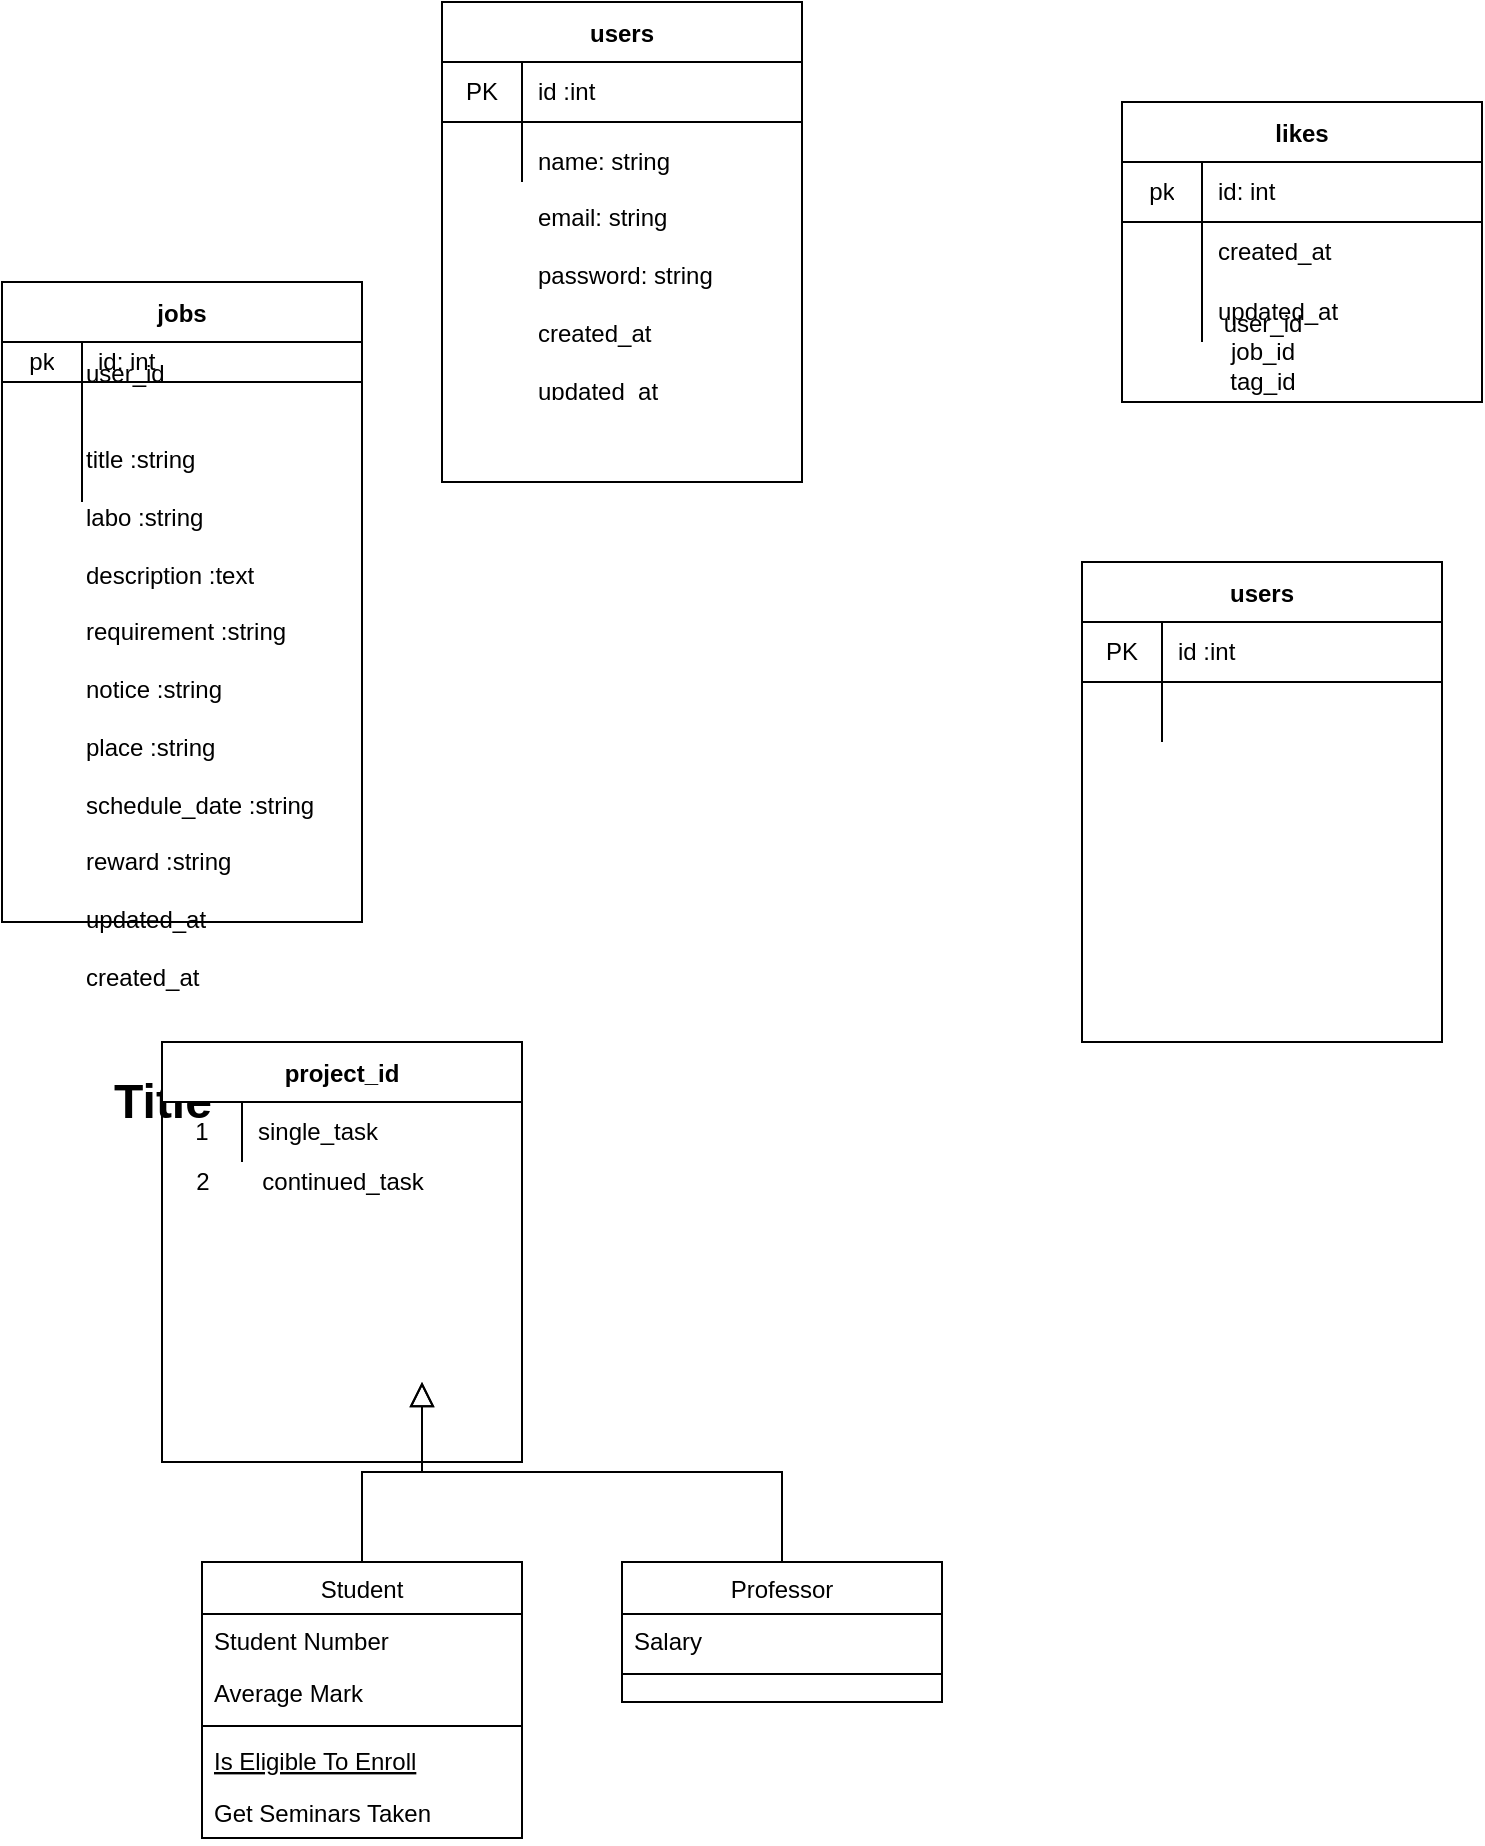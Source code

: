 <mxfile version="15.0.6" type="github">
  <diagram id="C5RBs43oDa-KdzZeNtuy" name="Page-1">
    <mxGraphModel dx="946" dy="1783" grid="1" gridSize="10" guides="1" tooltips="1" connect="1" arrows="1" fold="1" page="1" pageScale="1" pageWidth="827" pageHeight="1169" math="0" shadow="0">
      <root>
        <mxCell id="WIyWlLk6GJQsqaUBKTNV-0" />
        <mxCell id="WIyWlLk6GJQsqaUBKTNV-1" parent="WIyWlLk6GJQsqaUBKTNV-0" />
        <mxCell id="zkfFHV4jXpPFQw0GAbJ--6" value="Student" style="swimlane;fontStyle=0;align=center;verticalAlign=top;childLayout=stackLayout;horizontal=1;startSize=26;horizontalStack=0;resizeParent=1;resizeLast=0;collapsible=1;marginBottom=0;rounded=0;shadow=0;strokeWidth=1;" parent="WIyWlLk6GJQsqaUBKTNV-1" vertex="1">
          <mxGeometry x="120" y="360" width="160" height="138" as="geometry">
            <mxRectangle x="130" y="380" width="160" height="26" as="alternateBounds" />
          </mxGeometry>
        </mxCell>
        <mxCell id="zkfFHV4jXpPFQw0GAbJ--7" value="Student Number" style="text;align=left;verticalAlign=top;spacingLeft=4;spacingRight=4;overflow=hidden;rotatable=0;points=[[0,0.5],[1,0.5]];portConstraint=eastwest;" parent="zkfFHV4jXpPFQw0GAbJ--6" vertex="1">
          <mxGeometry y="26" width="160" height="26" as="geometry" />
        </mxCell>
        <mxCell id="zkfFHV4jXpPFQw0GAbJ--8" value="Average Mark" style="text;align=left;verticalAlign=top;spacingLeft=4;spacingRight=4;overflow=hidden;rotatable=0;points=[[0,0.5],[1,0.5]];portConstraint=eastwest;rounded=0;shadow=0;html=0;" parent="zkfFHV4jXpPFQw0GAbJ--6" vertex="1">
          <mxGeometry y="52" width="160" height="26" as="geometry" />
        </mxCell>
        <mxCell id="zkfFHV4jXpPFQw0GAbJ--9" value="" style="line;html=1;strokeWidth=1;align=left;verticalAlign=middle;spacingTop=-1;spacingLeft=3;spacingRight=3;rotatable=0;labelPosition=right;points=[];portConstraint=eastwest;" parent="zkfFHV4jXpPFQw0GAbJ--6" vertex="1">
          <mxGeometry y="78" width="160" height="8" as="geometry" />
        </mxCell>
        <mxCell id="zkfFHV4jXpPFQw0GAbJ--10" value="Is Eligible To Enroll" style="text;align=left;verticalAlign=top;spacingLeft=4;spacingRight=4;overflow=hidden;rotatable=0;points=[[0,0.5],[1,0.5]];portConstraint=eastwest;fontStyle=4" parent="zkfFHV4jXpPFQw0GAbJ--6" vertex="1">
          <mxGeometry y="86" width="160" height="26" as="geometry" />
        </mxCell>
        <mxCell id="zkfFHV4jXpPFQw0GAbJ--11" value="Get Seminars Taken" style="text;align=left;verticalAlign=top;spacingLeft=4;spacingRight=4;overflow=hidden;rotatable=0;points=[[0,0.5],[1,0.5]];portConstraint=eastwest;" parent="zkfFHV4jXpPFQw0GAbJ--6" vertex="1">
          <mxGeometry y="112" width="160" height="26" as="geometry" />
        </mxCell>
        <mxCell id="zkfFHV4jXpPFQw0GAbJ--12" value="" style="endArrow=block;endSize=10;endFill=0;shadow=0;strokeWidth=1;rounded=0;edgeStyle=elbowEdgeStyle;elbow=vertical;" parent="WIyWlLk6GJQsqaUBKTNV-1" source="zkfFHV4jXpPFQw0GAbJ--6" edge="1">
          <mxGeometry width="160" relative="1" as="geometry">
            <mxPoint x="200" y="203" as="sourcePoint" />
            <mxPoint x="230.0" y="270.0" as="targetPoint" />
          </mxGeometry>
        </mxCell>
        <mxCell id="zkfFHV4jXpPFQw0GAbJ--13" value="Professor" style="swimlane;fontStyle=0;align=center;verticalAlign=top;childLayout=stackLayout;horizontal=1;startSize=26;horizontalStack=0;resizeParent=1;resizeLast=0;collapsible=1;marginBottom=0;rounded=0;shadow=0;strokeWidth=1;" parent="WIyWlLk6GJQsqaUBKTNV-1" vertex="1">
          <mxGeometry x="330" y="360" width="160" height="70" as="geometry">
            <mxRectangle x="340" y="380" width="170" height="26" as="alternateBounds" />
          </mxGeometry>
        </mxCell>
        <mxCell id="zkfFHV4jXpPFQw0GAbJ--14" value="Salary" style="text;align=left;verticalAlign=top;spacingLeft=4;spacingRight=4;overflow=hidden;rotatable=0;points=[[0,0.5],[1,0.5]];portConstraint=eastwest;" parent="zkfFHV4jXpPFQw0GAbJ--13" vertex="1">
          <mxGeometry y="26" width="160" height="26" as="geometry" />
        </mxCell>
        <mxCell id="zkfFHV4jXpPFQw0GAbJ--15" value="" style="line;html=1;strokeWidth=1;align=left;verticalAlign=middle;spacingTop=-1;spacingLeft=3;spacingRight=3;rotatable=0;labelPosition=right;points=[];portConstraint=eastwest;" parent="zkfFHV4jXpPFQw0GAbJ--13" vertex="1">
          <mxGeometry y="52" width="160" height="8" as="geometry" />
        </mxCell>
        <mxCell id="zkfFHV4jXpPFQw0GAbJ--16" value="" style="endArrow=block;endSize=10;endFill=0;shadow=0;strokeWidth=1;rounded=0;edgeStyle=elbowEdgeStyle;elbow=vertical;" parent="WIyWlLk6GJQsqaUBKTNV-1" source="zkfFHV4jXpPFQw0GAbJ--13" edge="1">
          <mxGeometry width="160" relative="1" as="geometry">
            <mxPoint x="210" y="373" as="sourcePoint" />
            <mxPoint x="230.0" y="270.0" as="targetPoint" />
          </mxGeometry>
        </mxCell>
        <mxCell id="yDLubpOiYNC0qh8qgbHi-18" value="users" style="shape=table;startSize=30;container=1;collapsible=0;childLayout=tableLayout;fixedRows=1;rowLines=0;fontStyle=1;align=center;pointerEvents=1;strokeColor=#000000;" vertex="1" parent="WIyWlLk6GJQsqaUBKTNV-1">
          <mxGeometry x="240" y="-420" width="180" height="240" as="geometry" />
        </mxCell>
        <mxCell id="yDLubpOiYNC0qh8qgbHi-19" value="" style="shape=partialRectangle;html=1;whiteSpace=wrap;collapsible=0;dropTarget=0;pointerEvents=1;fillColor=none;top=0;left=0;bottom=1;right=0;points=[[0,0.5],[1,0.5]];portConstraint=eastwest;" vertex="1" parent="yDLubpOiYNC0qh8qgbHi-18">
          <mxGeometry y="30" width="180" height="30" as="geometry" />
        </mxCell>
        <mxCell id="yDLubpOiYNC0qh8qgbHi-20" value="PK" style="shape=partialRectangle;html=1;whiteSpace=wrap;connectable=0;fillColor=none;top=0;left=0;bottom=0;right=0;overflow=hidden;pointerEvents=1;" vertex="1" parent="yDLubpOiYNC0qh8qgbHi-19">
          <mxGeometry width="40" height="30" as="geometry" />
        </mxCell>
        <mxCell id="yDLubpOiYNC0qh8qgbHi-21" value="id :int" style="shape=partialRectangle;html=1;whiteSpace=wrap;connectable=0;fillColor=none;top=0;left=0;bottom=0;right=0;align=left;spacingLeft=6;overflow=hidden;pointerEvents=1;" vertex="1" parent="yDLubpOiYNC0qh8qgbHi-19">
          <mxGeometry x="40" width="140" height="30" as="geometry" />
        </mxCell>
        <mxCell id="yDLubpOiYNC0qh8qgbHi-22" value="" style="shape=partialRectangle;html=1;whiteSpace=wrap;collapsible=0;dropTarget=0;pointerEvents=1;fillColor=none;top=0;left=0;bottom=0;right=0;points=[[0,0.5],[1,0.5]];portConstraint=eastwest;" vertex="1" parent="yDLubpOiYNC0qh8qgbHi-18">
          <mxGeometry y="60" width="180" height="30" as="geometry" />
        </mxCell>
        <mxCell id="yDLubpOiYNC0qh8qgbHi-23" value="" style="shape=partialRectangle;html=1;whiteSpace=wrap;connectable=0;fillColor=none;top=0;left=0;bottom=0;right=0;overflow=hidden;pointerEvents=1;" vertex="1" parent="yDLubpOiYNC0qh8qgbHi-22">
          <mxGeometry width="40" height="30" as="geometry" />
        </mxCell>
        <mxCell id="yDLubpOiYNC0qh8qgbHi-24" value="" style="shape=partialRectangle;html=1;whiteSpace=wrap;connectable=0;fillColor=none;top=0;left=0;bottom=0;right=0;align=left;spacingLeft=6;overflow=hidden;pointerEvents=1;" vertex="1" parent="yDLubpOiYNC0qh8qgbHi-22">
          <mxGeometry x="40" width="140" height="30" as="geometry" />
        </mxCell>
        <mxCell id="yDLubpOiYNC0qh8qgbHi-30" value="&lt;span&gt;name: string&lt;br&gt;&lt;br&gt;email: string&lt;/span&gt;&lt;br&gt;&lt;br&gt;password: string&lt;br style=&quot;padding: 0px ; margin: 0px&quot;&gt;&amp;nbsp;&lt;br style=&quot;padding: 0px ; margin: 0px&quot;&gt;created_at&lt;br style=&quot;padding: 0px ; margin: 0px&quot;&gt;&lt;br style=&quot;padding: 0px ; margin: 0px&quot;&gt;updated_at&lt;div style=&quot;padding: 0px ; margin: 0px&quot;&gt;&lt;br style=&quot;padding: 0px ; margin: 0px&quot;&gt;&lt;/div&gt;&lt;div style=&quot;padding: 0px ; margin: 0px&quot;&gt;&lt;br style=&quot;padding: 0px ; margin: 0px&quot;&gt;&lt;/div&gt;" style="shape=partialRectangle;html=1;whiteSpace=wrap;connectable=0;fillColor=none;top=0;left=0;bottom=0;right=0;align=left;spacingLeft=6;overflow=hidden;pointerEvents=1;" vertex="1" parent="WIyWlLk6GJQsqaUBKTNV-1">
          <mxGeometry x="280" y="-350" width="150" height="130" as="geometry" />
        </mxCell>
        <mxCell id="yDLubpOiYNC0qh8qgbHi-33" value="likes" style="shape=table;startSize=30;container=1;collapsible=0;childLayout=tableLayout;fixedRows=1;rowLines=0;fontStyle=1;align=center;pointerEvents=1;strokeColor=#000000;" vertex="1" parent="WIyWlLk6GJQsqaUBKTNV-1">
          <mxGeometry x="580" y="-370" width="180" height="150" as="geometry" />
        </mxCell>
        <mxCell id="yDLubpOiYNC0qh8qgbHi-34" value="" style="shape=partialRectangle;html=1;whiteSpace=wrap;collapsible=0;dropTarget=0;pointerEvents=1;fillColor=none;top=0;left=0;bottom=1;right=0;points=[[0,0.5],[1,0.5]];portConstraint=eastwest;" vertex="1" parent="yDLubpOiYNC0qh8qgbHi-33">
          <mxGeometry y="30" width="180" height="30" as="geometry" />
        </mxCell>
        <mxCell id="yDLubpOiYNC0qh8qgbHi-35" value="pk" style="shape=partialRectangle;html=1;whiteSpace=wrap;connectable=0;fillColor=none;top=0;left=0;bottom=0;right=0;overflow=hidden;pointerEvents=1;" vertex="1" parent="yDLubpOiYNC0qh8qgbHi-34">
          <mxGeometry width="40" height="30" as="geometry" />
        </mxCell>
        <mxCell id="yDLubpOiYNC0qh8qgbHi-36" value="id: int" style="shape=partialRectangle;html=1;whiteSpace=wrap;connectable=0;fillColor=none;top=0;left=0;bottom=0;right=0;align=left;spacingLeft=6;overflow=hidden;pointerEvents=1;" vertex="1" parent="yDLubpOiYNC0qh8qgbHi-34">
          <mxGeometry x="40" width="140" height="30" as="geometry" />
        </mxCell>
        <mxCell id="yDLubpOiYNC0qh8qgbHi-37" value="" style="shape=partialRectangle;html=1;whiteSpace=wrap;collapsible=0;dropTarget=0;pointerEvents=1;fillColor=none;top=0;left=0;bottom=0;right=0;points=[[0,0.5],[1,0.5]];portConstraint=eastwest;" vertex="1" parent="yDLubpOiYNC0qh8qgbHi-33">
          <mxGeometry y="60" width="180" height="30" as="geometry" />
        </mxCell>
        <mxCell id="yDLubpOiYNC0qh8qgbHi-38" value="" style="shape=partialRectangle;html=1;whiteSpace=wrap;connectable=0;fillColor=none;top=0;left=0;bottom=0;right=0;overflow=hidden;pointerEvents=1;" vertex="1" parent="yDLubpOiYNC0qh8qgbHi-37">
          <mxGeometry width="40" height="30" as="geometry" />
        </mxCell>
        <mxCell id="yDLubpOiYNC0qh8qgbHi-39" value="created_at" style="shape=partialRectangle;html=1;whiteSpace=wrap;connectable=0;fillColor=none;top=0;left=0;bottom=0;right=0;align=left;spacingLeft=6;overflow=hidden;pointerEvents=1;" vertex="1" parent="yDLubpOiYNC0qh8qgbHi-37">
          <mxGeometry x="40" width="140" height="30" as="geometry" />
        </mxCell>
        <mxCell id="yDLubpOiYNC0qh8qgbHi-40" value="" style="shape=partialRectangle;html=1;whiteSpace=wrap;collapsible=0;dropTarget=0;pointerEvents=1;fillColor=none;top=0;left=0;bottom=0;right=0;points=[[0,0.5],[1,0.5]];portConstraint=eastwest;" vertex="1" parent="yDLubpOiYNC0qh8qgbHi-33">
          <mxGeometry y="90" width="180" height="30" as="geometry" />
        </mxCell>
        <mxCell id="yDLubpOiYNC0qh8qgbHi-41" value="" style="shape=partialRectangle;html=1;whiteSpace=wrap;connectable=0;fillColor=none;top=0;left=0;bottom=0;right=0;overflow=hidden;pointerEvents=1;" vertex="1" parent="yDLubpOiYNC0qh8qgbHi-40">
          <mxGeometry width="40" height="30" as="geometry" />
        </mxCell>
        <mxCell id="yDLubpOiYNC0qh8qgbHi-42" value="updated_at" style="shape=partialRectangle;html=1;whiteSpace=wrap;connectable=0;fillColor=none;top=0;left=0;bottom=0;right=0;align=left;spacingLeft=6;overflow=hidden;pointerEvents=1;" vertex="1" parent="yDLubpOiYNC0qh8qgbHi-40">
          <mxGeometry x="40" width="140" height="30" as="geometry" />
        </mxCell>
        <mxCell id="yDLubpOiYNC0qh8qgbHi-43" value="jobs" style="shape=table;startSize=30;container=1;collapsible=0;childLayout=tableLayout;fixedRows=1;rowLines=0;fontStyle=1;align=center;pointerEvents=1;strokeColor=#000000;" vertex="1" parent="WIyWlLk6GJQsqaUBKTNV-1">
          <mxGeometry x="20" y="-280" width="180" height="320" as="geometry" />
        </mxCell>
        <mxCell id="yDLubpOiYNC0qh8qgbHi-44" value="" style="shape=partialRectangle;html=1;whiteSpace=wrap;collapsible=0;dropTarget=0;pointerEvents=1;fillColor=none;top=0;left=0;bottom=1;right=0;points=[[0,0.5],[1,0.5]];portConstraint=eastwest;" vertex="1" parent="yDLubpOiYNC0qh8qgbHi-43">
          <mxGeometry y="30" width="180" height="20" as="geometry" />
        </mxCell>
        <mxCell id="yDLubpOiYNC0qh8qgbHi-45" value="pk" style="shape=partialRectangle;html=1;whiteSpace=wrap;connectable=0;fillColor=none;top=0;left=0;bottom=0;right=0;overflow=hidden;pointerEvents=1;" vertex="1" parent="yDLubpOiYNC0qh8qgbHi-44">
          <mxGeometry width="40" height="20" as="geometry" />
        </mxCell>
        <mxCell id="yDLubpOiYNC0qh8qgbHi-46" value="id: int" style="shape=partialRectangle;html=1;whiteSpace=wrap;connectable=0;fillColor=none;top=0;left=0;bottom=0;right=0;align=left;spacingLeft=6;overflow=hidden;pointerEvents=1;" vertex="1" parent="yDLubpOiYNC0qh8qgbHi-44">
          <mxGeometry x="40" width="140" height="20" as="geometry" />
        </mxCell>
        <mxCell id="yDLubpOiYNC0qh8qgbHi-47" value="" style="shape=partialRectangle;html=1;whiteSpace=wrap;collapsible=0;dropTarget=0;pointerEvents=1;fillColor=none;top=0;left=0;bottom=0;right=0;points=[[0,0.5],[1,0.5]];portConstraint=eastwest;" vertex="1" parent="yDLubpOiYNC0qh8qgbHi-43">
          <mxGeometry y="50" width="180" height="30" as="geometry" />
        </mxCell>
        <mxCell id="yDLubpOiYNC0qh8qgbHi-48" value="" style="shape=partialRectangle;html=1;whiteSpace=wrap;connectable=0;fillColor=none;top=0;left=0;bottom=0;right=0;overflow=hidden;pointerEvents=1;" vertex="1" parent="yDLubpOiYNC0qh8qgbHi-47">
          <mxGeometry width="40" height="30" as="geometry" />
        </mxCell>
        <mxCell id="yDLubpOiYNC0qh8qgbHi-49" value="" style="shape=partialRectangle;html=1;whiteSpace=wrap;connectable=0;fillColor=none;top=0;left=0;bottom=0;right=0;align=left;spacingLeft=6;overflow=hidden;pointerEvents=1;" vertex="1" parent="yDLubpOiYNC0qh8qgbHi-47">
          <mxGeometry x="40" width="140" height="30" as="geometry" />
        </mxCell>
        <mxCell id="yDLubpOiYNC0qh8qgbHi-50" value="" style="shape=partialRectangle;html=1;whiteSpace=wrap;collapsible=0;dropTarget=0;pointerEvents=1;fillColor=none;top=0;left=0;bottom=0;right=0;points=[[0,0.5],[1,0.5]];portConstraint=eastwest;" vertex="1" parent="yDLubpOiYNC0qh8qgbHi-43">
          <mxGeometry y="80" width="180" height="30" as="geometry" />
        </mxCell>
        <mxCell id="yDLubpOiYNC0qh8qgbHi-51" value="" style="shape=partialRectangle;html=1;whiteSpace=wrap;connectable=0;fillColor=none;top=0;left=0;bottom=0;right=0;overflow=hidden;pointerEvents=1;" vertex="1" parent="yDLubpOiYNC0qh8qgbHi-50">
          <mxGeometry width="40" height="30" as="geometry" />
        </mxCell>
        <mxCell id="yDLubpOiYNC0qh8qgbHi-52" value="" style="shape=partialRectangle;html=1;whiteSpace=wrap;connectable=0;fillColor=none;top=0;left=0;bottom=0;right=0;align=left;spacingLeft=6;overflow=hidden;pointerEvents=1;" vertex="1" parent="yDLubpOiYNC0qh8qgbHi-50">
          <mxGeometry x="40" width="140" height="30" as="geometry" />
        </mxCell>
        <mxCell id="yDLubpOiYNC0qh8qgbHi-53" value="&lt;br&gt;&lt;br&gt;&lt;br&gt;user_id&lt;br&gt;&lt;br&gt;&lt;br&gt;title :string&lt;br&gt;&lt;br&gt;labo :string&lt;br&gt;&lt;br&gt;description :text&lt;br&gt;&lt;br&gt;requirement :string&lt;br&gt;&lt;br&gt;notice :string&lt;br&gt;&lt;br&gt;place :string&lt;br&gt;&lt;br&gt;schedule_date :string&lt;br&gt;&lt;br&gt;reward :string&lt;br&gt;&lt;br&gt;updated_at&lt;br&gt;&lt;br&gt;created_at" style="text;html=1;align=left;verticalAlign=middle;resizable=0;points=[];autosize=1;strokeColor=none;fillColor=none;" vertex="1" parent="WIyWlLk6GJQsqaUBKTNV-1">
          <mxGeometry x="60" y="-285" width="130" height="360" as="geometry" />
        </mxCell>
        <mxCell id="yDLubpOiYNC0qh8qgbHi-57" value="user_id&lt;br&gt;job_id&lt;br&gt;tag_id" style="text;html=1;align=center;verticalAlign=middle;resizable=0;points=[];autosize=1;strokeColor=none;fillColor=none;" vertex="1" parent="WIyWlLk6GJQsqaUBKTNV-1">
          <mxGeometry x="625" y="-270" width="50" height="50" as="geometry" />
        </mxCell>
        <mxCell id="yDLubpOiYNC0qh8qgbHi-60" value="users" style="shape=table;startSize=30;container=1;collapsible=0;childLayout=tableLayout;fixedRows=1;rowLines=0;fontStyle=1;align=center;pointerEvents=1;strokeColor=#000000;" vertex="1" parent="WIyWlLk6GJQsqaUBKTNV-1">
          <mxGeometry x="560" y="-140" width="180" height="240" as="geometry" />
        </mxCell>
        <mxCell id="yDLubpOiYNC0qh8qgbHi-61" value="" style="shape=partialRectangle;html=1;whiteSpace=wrap;collapsible=0;dropTarget=0;pointerEvents=1;fillColor=none;top=0;left=0;bottom=1;right=0;points=[[0,0.5],[1,0.5]];portConstraint=eastwest;" vertex="1" parent="yDLubpOiYNC0qh8qgbHi-60">
          <mxGeometry y="30" width="180" height="30" as="geometry" />
        </mxCell>
        <mxCell id="yDLubpOiYNC0qh8qgbHi-62" value="PK" style="shape=partialRectangle;html=1;whiteSpace=wrap;connectable=0;fillColor=none;top=0;left=0;bottom=0;right=0;overflow=hidden;pointerEvents=1;" vertex="1" parent="yDLubpOiYNC0qh8qgbHi-61">
          <mxGeometry width="40" height="30" as="geometry" />
        </mxCell>
        <mxCell id="yDLubpOiYNC0qh8qgbHi-63" value="id :int" style="shape=partialRectangle;html=1;whiteSpace=wrap;connectable=0;fillColor=none;top=0;left=0;bottom=0;right=0;align=left;spacingLeft=6;overflow=hidden;pointerEvents=1;" vertex="1" parent="yDLubpOiYNC0qh8qgbHi-61">
          <mxGeometry x="40" width="140" height="30" as="geometry" />
        </mxCell>
        <mxCell id="yDLubpOiYNC0qh8qgbHi-64" value="" style="shape=partialRectangle;html=1;whiteSpace=wrap;collapsible=0;dropTarget=0;pointerEvents=1;fillColor=none;top=0;left=0;bottom=0;right=0;points=[[0,0.5],[1,0.5]];portConstraint=eastwest;" vertex="1" parent="yDLubpOiYNC0qh8qgbHi-60">
          <mxGeometry y="60" width="180" height="30" as="geometry" />
        </mxCell>
        <mxCell id="yDLubpOiYNC0qh8qgbHi-65" value="" style="shape=partialRectangle;html=1;whiteSpace=wrap;connectable=0;fillColor=none;top=0;left=0;bottom=0;right=0;overflow=hidden;pointerEvents=1;" vertex="1" parent="yDLubpOiYNC0qh8qgbHi-64">
          <mxGeometry width="40" height="30" as="geometry" />
        </mxCell>
        <mxCell id="yDLubpOiYNC0qh8qgbHi-66" value="" style="shape=partialRectangle;html=1;whiteSpace=wrap;connectable=0;fillColor=none;top=0;left=0;bottom=0;right=0;align=left;spacingLeft=6;overflow=hidden;pointerEvents=1;" vertex="1" parent="yDLubpOiYNC0qh8qgbHi-64">
          <mxGeometry x="40" width="140" height="30" as="geometry" />
        </mxCell>
        <mxCell id="yDLubpOiYNC0qh8qgbHi-67" value="Title" style="text;strokeColor=none;fillColor=none;html=1;fontSize=24;fontStyle=1;verticalAlign=middle;align=center;" vertex="1" parent="WIyWlLk6GJQsqaUBKTNV-1">
          <mxGeometry x="50" y="110" width="100" height="40" as="geometry" />
        </mxCell>
        <mxCell id="yDLubpOiYNC0qh8qgbHi-68" value="project_id" style="shape=table;startSize=30;container=1;collapsible=0;childLayout=tableLayout;fixedRows=1;rowLines=0;fontStyle=1;align=center;pointerEvents=1;strokeColor=#000000;" vertex="1" parent="WIyWlLk6GJQsqaUBKTNV-1">
          <mxGeometry x="100" y="100" width="180" height="210" as="geometry" />
        </mxCell>
        <mxCell id="yDLubpOiYNC0qh8qgbHi-72" value="" style="shape=partialRectangle;html=1;whiteSpace=wrap;collapsible=0;dropTarget=0;pointerEvents=1;fillColor=none;top=0;left=0;bottom=0;right=0;points=[[0,0.5],[1,0.5]];portConstraint=eastwest;" vertex="1" parent="yDLubpOiYNC0qh8qgbHi-68">
          <mxGeometry y="30" width="180" height="30" as="geometry" />
        </mxCell>
        <mxCell id="yDLubpOiYNC0qh8qgbHi-73" value="1" style="shape=partialRectangle;html=1;whiteSpace=wrap;connectable=0;fillColor=none;top=0;left=0;bottom=0;right=0;overflow=hidden;pointerEvents=1;" vertex="1" parent="yDLubpOiYNC0qh8qgbHi-72">
          <mxGeometry width="40" height="30" as="geometry" />
        </mxCell>
        <mxCell id="yDLubpOiYNC0qh8qgbHi-74" value="single_task" style="shape=partialRectangle;html=1;whiteSpace=wrap;connectable=0;fillColor=none;top=0;left=0;bottom=0;right=0;align=left;spacingLeft=6;overflow=hidden;pointerEvents=1;" vertex="1" parent="yDLubpOiYNC0qh8qgbHi-72">
          <mxGeometry x="40" width="140" height="30" as="geometry" />
        </mxCell>
        <mxCell id="yDLubpOiYNC0qh8qgbHi-75" value="2" style="text;html=1;align=center;verticalAlign=middle;resizable=0;points=[];autosize=1;strokeColor=none;fillColor=none;" vertex="1" parent="WIyWlLk6GJQsqaUBKTNV-1">
          <mxGeometry x="110" y="160" width="20" height="20" as="geometry" />
        </mxCell>
        <mxCell id="yDLubpOiYNC0qh8qgbHi-80" value="continued_task" style="text;html=1;align=center;verticalAlign=middle;resizable=0;points=[];autosize=1;strokeColor=none;fillColor=none;" vertex="1" parent="WIyWlLk6GJQsqaUBKTNV-1">
          <mxGeometry x="140" y="160" width="100" height="20" as="geometry" />
        </mxCell>
      </root>
    </mxGraphModel>
  </diagram>
</mxfile>
